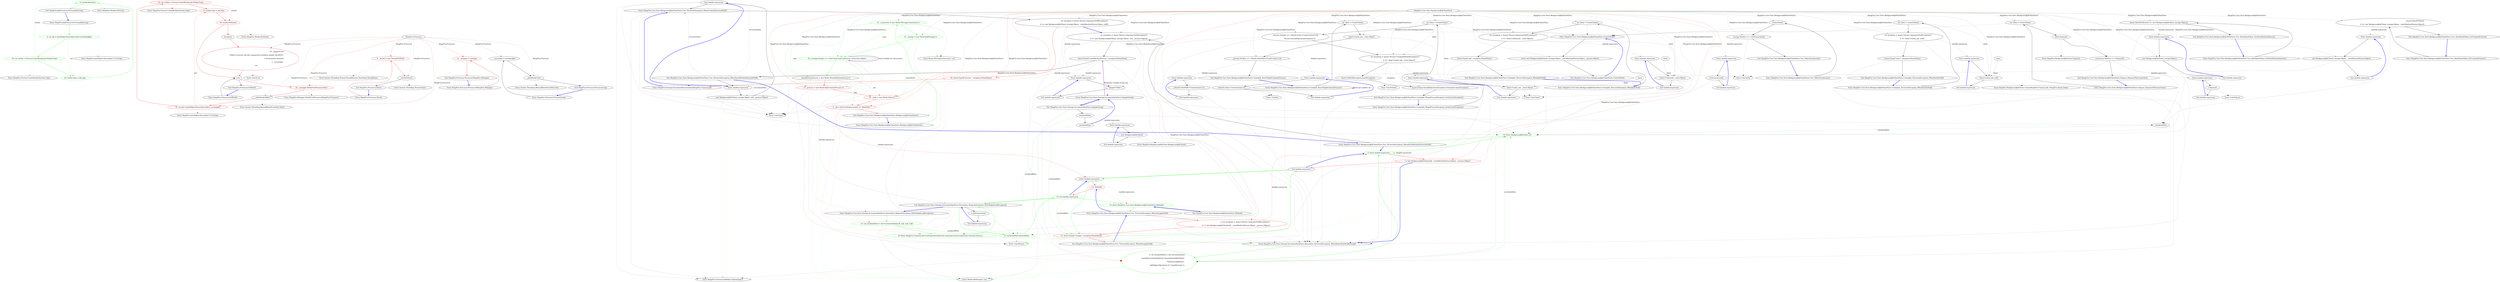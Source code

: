 digraph  {
m2_8 [cluster="HangFire.Worker.Perform()", file="JobProcessor.cs", label="Entry HangFire.Worker.Perform()", span="9-9"];
m2_6 [cluster="HangFire.JsonHelper.Deserialize<T>(string)", file="JobProcessor.cs", label="Entry HangFire.JsonHelper.Deserialize<T>(string)", span="11-11"];
m2_7 [cluster="HangFire.Factory.CreateWorker(System.Type)", file="JobProcessor.cs", label="Entry HangFire.Factory.CreateWorker(System.Type)", span="20-20"];
m2_0 [cluster="HangFire.JobProcessor.ProcessJob(string)", file="JobProcessor.cs", label="Entry HangFire.JobProcessor.ProcessJob(string)", span="4-4"];
m2_1 [cluster="HangFire.JobProcessor.ProcessJob(string)", color=green, community=0, file="JobProcessor.cs", label="0: var job = JsonHelper.Deserialize<Job>(serializedJob)", span="6-6"];
m2_2 [cluster="HangFire.JobProcessor.ProcessJob(string)", color=green, community=0, file="JobProcessor.cs", label="16: var worker = Factory.CreateWorker(job.WorkerType)", span="8-8"];
m2_3 [cluster="HangFire.JobProcessor.ProcessJob(string)", color=green, community=0, file="JobProcessor.cs", label="24: worker.Args = job.Args", span="10-10"];
m2_4 [cluster="HangFire.JobProcessor.ProcessJob(string)", color=green, community=0, file="JobProcessor.cs", label="0: worker.Perform()", span="13-13"];
m2_5 [cluster="HangFire.JobProcessor.ProcessJob(string)", file="JobProcessor.cs", label="Exit HangFire.JobProcessor.ProcessJob(string)", span="4-4"];
m4_28 [cluster="HangFire.Factory.CreateWorker(System.Type)", file="Processor.cs", label="Entry HangFire.Factory.CreateWorker(System.Type)", span="20-20"];
m4_26 [cluster="System.Threading.ManualResetEventSlim.Wait()", file="Processor.cs", label="Entry System.Threading.ManualResetEventSlim.Wait()", span="0-0"];
m4_30 [cluster="Unk.Error", file="Processor.cs", label="Entry Unk.Error", span=""];
m4_29 [cluster="HangFire.Worker.Perform()", file="Processor.cs", label="Entry HangFire.Worker.Perform()", span="9-9"];
m4_8 [cluster="System.Threading.Thread.Start()", file="Processor.cs", label="Entry System.Threading.Thread.Start()", span="0-0"];
m4_14 [cluster="HangFire.Processor.DoWork()", file="Processor.cs", label="Entry HangFire.Processor.DoWork()", span="35-35"];
m4_15 [cluster="HangFire.Processor.DoWork()", file="Processor.cs", label=true, span="37-37"];
m4_16 [cluster="HangFire.Processor.DoWork()", color=red, community=0, file="Processor.cs", label="25: _manager.NotifyFreeProcessor(this)", span="39-39"];
m4_17 [cluster="HangFire.Processor.DoWork()", file="Processor.cs", label="_jobIsReady.Wait()", span="40-40"];
m4_18 [cluster="HangFire.Processor.DoWork()", color=red, community=0, file="Processor.cs", label="19: var job = JsonHelper.Deserialize<Job>(_currentJob)", span="44-44"];
m4_19 [cluster="HangFire.Processor.DoWork()", color=red, community=0, file="Processor.cs", label="25: var worker = Factory.CreateWorker(job.WorkerType)", span="46-46"];
m4_20 [cluster="HangFire.Processor.DoWork()", color=red, community=0, file="Processor.cs", label="9: worker.Args = job.Args", span="48-48"];
m4_21 [cluster="HangFire.Processor.DoWork()", color=red, community=0, file="Processor.cs", label="19: worker.Perform()", span="51-51"];
m4_22 [cluster="HangFire.Processor.DoWork()", file="Processor.cs", label=Exception, span="54-54"];
m4_23 [cluster="HangFire.Processor.DoWork()", color=red, community=0, file="Processor.cs", label="19: _logger.Error(\r\n                        ''Failed to process the job: unexpected exception caught. Job JSON:''\r\n                        + Environment.NewLine\r\n                        + _currentJob, \r\n                        ex)", span="56-60"];
m4_24 [cluster="HangFire.Processor.DoWork()", file="Processor.cs", label="Exit HangFire.Processor.DoWork()", span="35-35"];
m4_0 [cluster="HangFire.Processor.Processor(HangFire.Manager)", file="Processor.cs", label="Entry HangFire.Processor.Processor(HangFire.Manager)", span="17-17"];
m4_1 [cluster="HangFire.Processor.Processor(HangFire.Manager)", color=red, community=0, file="Processor.cs", label="12: _manager = manager", span="19-19"];
m4_2 [cluster="HangFire.Processor.Processor(HangFire.Manager)", file="Processor.cs", label="Exit HangFire.Processor.Processor(HangFire.Manager)", span="17-17"];
m4_27 [cluster="HangFire.JsonHelper.Deserialize<T>(string)", file="Processor.cs", label="Entry HangFire.JsonHelper.Deserialize<T>(string)", span="11-11"];
m4_9 [cluster="HangFire.Processor.Process(string)", file="Processor.cs", label="Entry HangFire.Processor.Process(string)", span="28-28"];
m4_10 [cluster="HangFire.Processor.Process(string)", file="Processor.cs", label="_currentJob = serializedJob", span="31-31"];
m4_11 [cluster="HangFire.Processor.Process(string)", file="Processor.cs", label="_jobIsReady.Set()", span="32-32"];
m4_12 [cluster="HangFire.Processor.Process(string)", file="Processor.cs", label="Exit HangFire.Processor.Process(string)", span="28-28"];
m4_25 [cluster="HangFire.Manager.NotifyFreeProcessor(HangFire.Processor)", file="Processor.cs", label="Entry HangFire.Manager.NotifyFreeProcessor(HangFire.Processor)", span="40-40"];
m4_3 [cluster="HangFire.Processor.Start()", file="Processor.cs", label="Entry HangFire.Processor.Start()", span="22-22"];
m4_4 [cluster="HangFire.Processor.Start()", color=red, community=0, file="Processor.cs", label="8: _thread = new Thread(DoWork)", span="24-24"];
m4_5 [cluster="HangFire.Processor.Start()", file="Processor.cs", label="_thread.Start()", span="25-25"];
m4_6 [cluster="HangFire.Processor.Start()", file="Processor.cs", label="Exit HangFire.Processor.Start()", span="22-22"];
m4_13 [cluster="System.Threading.ManualResetEventSlim.Set()", file="Processor.cs", label="Entry System.Threading.ManualResetEventSlim.Set()", span="0-0"];
m4_7 [cluster="System.Threading.Thread.Thread(System.Threading.ThreadStart)", file="Processor.cs", label="Entry System.Threading.Thread.Thread(System.Threading.ThreadStart)", span="0-0"];
m4_31 [file="Processor.cs", label="HangFire.Processor", span=""];
m5_13 [cluster="Unk.Equal", file="Program.cs", label="Entry Unk.Equal", span=""];
m5_10 [cluster="Mock<JobStorage>.cstr", file="Program.cs", label="Entry Mock<JobStorage>.cstr", span=""];
m5_89 [cluster="HangFire.Core.Tests.BackgroundJobClientFacts.CreateJob_ThrowsAnException_WhenJobIsNull()", file="Program.cs", label="Entry HangFire.Core.Tests.BackgroundJobClientFacts.CreateJob_ThrowsAnException_WhenJobIsNull()", span="96-96"];
m5_90 [cluster="HangFire.Core.Tests.BackgroundJobClientFacts.CreateJob_ThrowsAnException_WhenJobIsNull()", file="Program.cs", label="var client = CreateClient()", span="98-98"];
m5_91 [cluster="HangFire.Core.Tests.BackgroundJobClientFacts.CreateJob_ThrowsAnException_WhenJobIsNull()", file="Program.cs", label="var exception = Assert.Throws<ArgumentNullException>(\r\n                () => client.Create(null, _state.Object))", span="100-101"];
m5_92 [cluster="HangFire.Core.Tests.BackgroundJobClientFacts.CreateJob_ThrowsAnException_WhenJobIsNull()", file="Program.cs", label="Assert.Equal(''job'', exception.ParamName)", span="103-103"];
m5_93 [cluster="HangFire.Core.Tests.BackgroundJobClientFacts.CreateJob_ThrowsAnException_WhenJobIsNull()", file="Program.cs", label="Exit HangFire.Core.Tests.BackgroundJobClientFacts.CreateJob_ThrowsAnException_WhenJobIsNull()", span="96-96"];
m5_22 [cluster="lambda expression", color=red, community=0, file="Program.cs", label="15: Method()", span="29-29"];
m5_23 [cluster="lambda expression", color=green, community=0, file="Program.cs", label="13: Exit lambda expression", span="29-29"];
m5_24 [cluster="HangFire.Core.Tests.BackgroundJobClientFacts.Method()", color=green, community=0, file="Program.cs", label="13: Entry HangFire.Core.Tests.BackgroundJobClientFacts.Method()", span="141-141"];
m5_25 [cluster="HangFire.Core.Tests.BackgroundJobClientFacts.Ctor_ThrowsAnException_WhenStorageIsNull()", file="Program.cs", label="Entry HangFire.Core.Tests.BackgroundJobClientFacts.Ctor_ThrowsAnException_WhenStorageIsNull()", span="33-33"];
m5_49 [cluster="HangFire.Core.Tests.Storage.InvocationDataFacts.Sample(string)", file="Program.cs", label="Entry HangFire.Core.Tests.Storage.InvocationDataFacts.Sample(string)", span="75-75"];
m5_50 [cluster="HangFire.Core.Tests.Storage.InvocationDataFacts.Sample(string)", file="Program.cs", label="Exit HangFire.Core.Tests.Storage.InvocationDataFacts.Sample(string)", span="75-75"];
m5_51 [cluster="HangFire.Core.Tests.BackgroundJobClientFacts.Ctor_UsesCurrent_JobStorageInstance_ByDefault()", file="Program.cs", label=serializedData, span=""];
m5_52 [cluster="HangFire.Core.Tests.BackgroundJobClientFacts.Ctor_UsesCurrent_JobStorageInstance_ByDefault()", file="Program.cs", label=serializedData, span=""];
m5_30 [cluster="HangFire.Core.Tests.Storage.InvocationDataFacts.Deserialize_ThrowsAnException_WhenMethodCanNotBeFound()", color=green, community=0, file="Program.cs", label="2: var serializedData = new InvocationData(\r\n                typeof(InvocationDataFacts).AssemblyQualifiedName,\r\n                ''NonExistingMethod'',\r\n                JobHelper.ToJson(new [] { typeof(string) }),\r\n                '''')", span="53-57"];
m5_70 [cluster="HangFire.Core.Tests.BackgroundJobClientFacts.Ctor_TakesAConnection()", file="Program.cs", label="Entry HangFire.Core.Tests.BackgroundJobClientFacts.Ctor_TakesAConnection()", span="80-80"];
m5_71 [cluster="HangFire.Core.Tests.BackgroundJobClientFacts.Ctor_TakesAConnection()", file="Program.cs", label="CreateClient()", span="82-82"];
m5_72 [cluster="HangFire.Core.Tests.BackgroundJobClientFacts.Ctor_TakesAConnection()", file="Program.cs", label="_storage.Verify(x => x.GetConnection())", span="83-83"];
m5_73 [cluster="HangFire.Core.Tests.BackgroundJobClientFacts.Ctor_TakesAConnection()", file="Program.cs", label="Exit HangFire.Core.Tests.BackgroundJobClientFacts.Ctor_TakesAConnection()", span="80-80"];
m5_36 [cluster="HangFire.Core.Tests.BackgroundJobClientFacts.Ctor_ThrowsAnException_WhenStateMachineFactoryIsNull()", file="Program.cs", label="var exception = Assert.Throws<ArgumentNullException>(\r\n                () => new BackgroundJobClient(_storage.Object, null, _process.Object))", span="44-45"];
m5_41 [cluster="lambda expression", file="Program.cs", label="Exit lambda expression", span="45-45"];
m5_42 [cluster="HangFire.Core.Tests.BackgroundJobClientFacts.Ctor_ThrowsAnException_WhenCreationProcessIsNull()", file="Program.cs", label="Entry HangFire.Core.Tests.BackgroundJobClientFacts.Ctor_ThrowsAnException_WhenCreationProcessIsNull()", span="51-51"];
m5_39 [cluster="lambda expression", file="Program.cs", label="Entry lambda expression", span="45-45"];
m5_40 [cluster="lambda expression", file="Program.cs", label="new BackgroundJobClient(_storage.Object, null, _process.Object)", span="45-45"];
m5_38 [cluster="HangFire.Core.Tests.BackgroundJobClientFacts.Ctor_ThrowsAnException_WhenStateMachineFactoryIsNull()", file="Program.cs", label="Exit HangFire.Core.Tests.BackgroundJobClientFacts.Ctor_ThrowsAnException_WhenStateMachineFactoryIsNull()", span="42-42"];
m5_37 [cluster="HangFire.Core.Tests.BackgroundJobClientFacts.Ctor_ThrowsAnException_WhenStateMachineFactoryIsNull()", file="Program.cs", label="Assert.Equal(''stateMachineFactory'', exception.ParamName)", span="47-47"];
m5_43 [cluster="HangFire.Core.Tests.BackgroundJobClientFacts.Ctor_ThrowsAnException_WhenCreationProcessIsNull()", file="Program.cs", label="var exception = Assert.Throws<ArgumentNullException>(\r\n                () => new BackgroundJobClient(_storage.Object, _stateMachineFactory.Object, null))", span="53-54"];
m5_53 [cluster="Unk.DoesNotThrow", file="Program.cs", label=serializedData, span=""];
m5_14 [cluster="HangFire.Core.Tests.Storage.InvocationDataFacts.Deserialize_WrapsAnException_WithTheJobLoadException()", file="Program.cs", label="Entry HangFire.Core.Tests.Storage.InvocationDataFacts.Deserialize_WrapsAnException_WithTheJobLoadException()", span="29-29"];
m5_115 [cluster="Unk.Run", file="Program.cs", label="Entry Unk.Run", span=""];
m5_116 [cluster="HangFire.Core.Tests.BackgroundJobClientFacts.CreateJob_WrapsProcessException_IntoItsOwnException()", file="Program.cs", label="Entry HangFire.Core.Tests.BackgroundJobClientFacts.CreateJob_WrapsProcessException_IntoItsOwnException()", span="128-128"];
m5_117 [cluster="HangFire.Core.Tests.BackgroundJobClientFacts.CreateJob_WrapsProcessException_IntoItsOwnException()", file="Program.cs", label="var client = CreateClient()", span="130-130"];
m5_118 [cluster="HangFire.Core.Tests.BackgroundJobClientFacts.CreateJob_WrapsProcessException_IntoItsOwnException()", file="Program.cs", label="_process.Setup(x => x.Run(It.IsAny<CreateContext>()))\r\n                .Throws<InvalidOperationException>()", span="131-132"];
m5_119 [cluster="HangFire.Core.Tests.BackgroundJobClientFacts.CreateJob_WrapsProcessException_IntoItsOwnException()", file="Program.cs", label="var exception = Assert.Throws<CreateJobFailedException>(\r\n                () => client.Create(_job, _state.Object))", span="134-135"];
m5_120 [cluster="HangFire.Core.Tests.BackgroundJobClientFacts.CreateJob_WrapsProcessException_IntoItsOwnException()", file="Program.cs", label="Assert.NotNull(exception.InnerException)", span="137-137"];
m5_121 [cluster="HangFire.Core.Tests.BackgroundJobClientFacts.CreateJob_WrapsProcessException_IntoItsOwnException()", file="Program.cs", label="Assert.IsType<InvalidOperationException>(exception.InnerException)", span="138-138"];
m5_122 [cluster="HangFire.Core.Tests.BackgroundJobClientFacts.CreateJob_WrapsProcessException_IntoItsOwnException()", file="Program.cs", label="Exit HangFire.Core.Tests.BackgroundJobClientFacts.CreateJob_WrapsProcessException_IntoItsOwnException()", span="128-128"];
m5_57 [cluster="HangFire.BackgroundJobClient.BackgroundJobClient()", file="Program.cs", label="Entry HangFire.BackgroundJobClient.BackgroundJobClient()", span="39-39"];
m5_9 [cluster="Mock<IStorageConnection>.cstr", file="Program.cs", label="Entry Mock<IStorageConnection>.cstr", span=""];
m5_106 [cluster="HangFire.BackgroundJobClient.Create(HangFire.Common.Job, HangFire.States.State)", file="Program.cs", label="Entry HangFire.BackgroundJobClient.Create(HangFire.Common.Job, HangFire.States.State)", span="81-81"];
m5_29 [cluster="HangFire.Core.Tests.Storage.InvocationDataFacts.Deserialize_ThrowsAnException_WhenMethodCanNotBeFound()", file="Program.cs", label="Entry HangFire.Core.Tests.Storage.InvocationDataFacts.Deserialize_ThrowsAnException_WhenMethodCanNotBeFound()", span="51-51"];
m5_98 [cluster="HangFire.Core.Tests.BackgroundJobClientFacts.CreateJob_ThrowsAnException_WhenStateIsNull()", file="Program.cs", label="Entry HangFire.Core.Tests.BackgroundJobClientFacts.CreateJob_ThrowsAnException_WhenStateIsNull()", span="107-107"];
m5_99 [cluster="HangFire.Core.Tests.BackgroundJobClientFacts.CreateJob_ThrowsAnException_WhenStateIsNull()", file="Program.cs", label="var client = CreateClient()", span="109-109"];
m5_100 [cluster="HangFire.Core.Tests.BackgroundJobClientFacts.CreateJob_ThrowsAnException_WhenStateIsNull()", file="Program.cs", label="var exception = Assert.Throws<ArgumentNullException>(\r\n                () => client.Create(_job, null))", span="111-112"];
m5_101 [cluster="HangFire.Core.Tests.BackgroundJobClientFacts.CreateJob_ThrowsAnException_WhenStateIsNull()", file="Program.cs", label="Assert.Equal(''state'', exception.ParamName)", span="114-114"];
m5_102 [cluster="HangFire.Core.Tests.BackgroundJobClientFacts.CreateJob_ThrowsAnException_WhenStateIsNull()", file="Program.cs", label="Exit HangFire.Core.Tests.BackgroundJobClientFacts.CreateJob_ThrowsAnException_WhenStateIsNull()", span="107-107"];
m5_31 [cluster="lambda expression", color=green, community=0, file="Program.cs", label="2: Entry lambda expression", span="36-36"];
m5_32 [cluster="lambda expression", color=red, community=0, file="Program.cs", label="2: new BackgroundJobClient(null, _stateMachineFactory.Object, _process.Object)", span="36-36"];
m5_84 [cluster="HangFire.BackgroundJobClient.Dispose()", file="Program.cs", label="Entry HangFire.BackgroundJobClient.Dispose()", span="103-103"];
m5_20 [cluster="lambda expression", color=green, community=0, file="Program.cs", label="13: serializedData.Deserialize()", span="34-34"];
m5_79 [cluster="HangFire.Core.Tests.BackgroundJobClientFacts.Dispose_DisposesTheConnection()", file="Program.cs", label="Entry HangFire.Core.Tests.BackgroundJobClientFacts.Dispose_DisposesTheConnection()", span="87-87"];
m5_80 [cluster="HangFire.Core.Tests.BackgroundJobClientFacts.Dispose_DisposesTheConnection()", file="Program.cs", label="var client = CreateClient()", span="89-89"];
m5_81 [cluster="HangFire.Core.Tests.BackgroundJobClientFacts.Dispose_DisposesTheConnection()", file="Program.cs", label="client.Dispose()", span="90-90"];
m5_82 [cluster="HangFire.Core.Tests.BackgroundJobClientFacts.Dispose_DisposesTheConnection()", file="Program.cs", label="_connection.Verify(x => x.Dispose())", span="92-92"];
m5_83 [cluster="HangFire.Core.Tests.BackgroundJobClientFacts.Dispose_DisposesTheConnection()", file="Program.cs", label="Exit HangFire.Core.Tests.BackgroundJobClientFacts.Dispose_DisposesTheConnection()", span="87-87"];
m5_123 [cluster="Unk.NotNull", file="Program.cs", label="Entry Unk.NotNull", span=""];
m5_15 [cluster="HangFire.Core.Tests.Storage.InvocationDataFacts.Deserialize_WrapsAnException_WithTheJobLoadException()", color=green, community=0, file="Program.cs", label="15: var serializedData = new InvocationData(null, null, null, null)", span="31-31"];
m5_11 [cluster="HangFire.Common.JobHelper.ToJson(object)", file="Program.cs", label="Entry HangFire.Common.JobHelper.ToJson(object)", span="23-23"];
m5_88 [cluster="Unk.Dispose", file="Program.cs", label="Entry Unk.Dispose", span=""];
m5_58 [cluster="HangFire.Core.Tests.BackgroundJobClientFacts.Ctor_HasDefaultValue_ForStateMachineFactory()", file="Program.cs", label="Entry HangFire.Core.Tests.BackgroundJobClientFacts.Ctor_HasDefaultValue_ForStateMachineFactory()", span="67-67"];
m5_59 [cluster="HangFire.Core.Tests.BackgroundJobClientFacts.Ctor_HasDefaultValue_ForStateMachineFactory()", file="Program.cs", label="Assert.DoesNotThrow(() => new BackgroundJobClient(_storage.Object))", span="69-69"];
m5_60 [cluster="HangFire.Core.Tests.BackgroundJobClientFacts.Ctor_HasDefaultValue_ForStateMachineFactory()", file="Program.cs", label="Exit HangFire.Core.Tests.BackgroundJobClientFacts.Ctor_HasDefaultValue_ForStateMachineFactory()", span="67-67"];
m5_74 [cluster="HangFire.Core.Tests.BackgroundJobClientFacts.CreateClient()", file="Program.cs", label="Entry HangFire.Core.Tests.BackgroundJobClientFacts.CreateClient()", span="145-145"];
m5_131 [cluster="HangFire.Core.Tests.BackgroundJobClientFacts.CreateClient()", file="Program.cs", label="return new BackgroundJobClient(_storage.Object, _stateMachineFactory.Object, _process.Object);", span="147-147"];
m5_132 [cluster="HangFire.Core.Tests.BackgroundJobClientFacts.CreateClient()", file="Program.cs", label="Exit HangFire.Core.Tests.BackgroundJobClientFacts.CreateClient()", span="145-145"];
m5_64 [cluster="HangFire.Core.Tests.BackgroundJobClientFacts.Ctor_HasDefaultValue_ForCreationProcess()", file="Program.cs", label="Entry HangFire.Core.Tests.BackgroundJobClientFacts.Ctor_HasDefaultValue_ForCreationProcess()", span="73-73"];
m5_65 [cluster="HangFire.Core.Tests.BackgroundJobClientFacts.Ctor_HasDefaultValue_ForCreationProcess()", file="Program.cs", label="Assert.DoesNotThrow(\r\n                () => new BackgroundJobClient(_storage.Object, _stateMachineFactory.Object))", span="75-76"];
m5_66 [cluster="HangFire.Core.Tests.BackgroundJobClientFacts.Ctor_HasDefaultValue_ForCreationProcess()", file="Program.cs", label="Exit HangFire.Core.Tests.BackgroundJobClientFacts.Ctor_HasDefaultValue_ForCreationProcess()", span="73-73"];
m5_46 [cluster="lambda expression", file="Program.cs", label="Entry lambda expression", span="54-54"];
m5_17 [cluster="HangFire.Core.Tests.Storage.InvocationDataFacts.Deserialize_WrapsAnException_WithTheJobLoadException()", file="Program.cs", label="Exit HangFire.Core.Tests.Storage.InvocationDataFacts.Deserialize_WrapsAnException_WithTheJobLoadException()", span="29-29"];
m5_21 [cluster="lambda expression", file="Program.cs", label="Entry lambda expression", span="29-29"];
m5_18 [cluster="lambda expression", file="Program.cs", label="x.GetConnection()", span="23-23"];
m5_19 [cluster="lambda expression", file="Program.cs", label="Exit lambda expression", span="23-23"];
m5_33 [cluster="lambda expression", file="Program.cs", label="Exit lambda expression", span="36-36"];
m5_47 [cluster="lambda expression", file="Program.cs", label="Sample(''Hello'')", span="66-66"];
m5_48 [cluster="lambda expression", file="Program.cs", label="Exit lambda expression", span="66-66"];
m5_54 [cluster="lambda expression", file="Program.cs", label="Entry lambda expression", span="63-63"];
m5_55 [cluster="lambda expression", file="Program.cs", label="new BackgroundJobClient()", span="63-63"];
m5_56 [cluster="lambda expression", file="Program.cs", label="Exit lambda expression", span="63-63"];
m5_61 [cluster="lambda expression", file="Program.cs", label="Entry lambda expression", span="69-69"];
m5_62 [cluster="lambda expression", file="Program.cs", label="new BackgroundJobClient(_storage.Object)", span="69-69"];
m5_63 [cluster="lambda expression", file="Program.cs", label="Exit lambda expression", span="69-69"];
m5_67 [cluster="lambda expression", file="Program.cs", label="Entry lambda expression", span="76-76"];
m5_68 [cluster="lambda expression", file="Program.cs", label="new BackgroundJobClient(_storage.Object, _stateMachineFactory.Object)", span="76-76"];
m5_69 [cluster="lambda expression", file="Program.cs", label="Exit lambda expression", span="76-76"];
m5_76 [cluster="lambda expression", file="Program.cs", label="Entry lambda expression", span="83-83"];
m5_77 [cluster="lambda expression", file="Program.cs", label="x.GetConnection()", span="83-83"];
m5_78 [cluster="lambda expression", file="Program.cs", label="Exit lambda expression", span="83-83"];
m5_85 [cluster="lambda expression", file="Program.cs", label="Entry lambda expression", span="92-92"];
m5_86 [cluster="lambda expression", file="Program.cs", label="x.Dispose()", span="92-92"];
m5_87 [cluster="lambda expression", file="Program.cs", label="Exit lambda expression", span="92-92"];
m5_95 [cluster="lambda expression", file="Program.cs", label="client.Create(null, _state.Object)", span="101-101"];
m5_94 [cluster="lambda expression", file="Program.cs", label="Entry lambda expression", span="101-101"];
m5_96 [cluster="lambda expression", file="Program.cs", label="Exit lambda expression", span="101-101"];
m5_104 [cluster="lambda expression", file="Program.cs", label="client.Create(_job, null)", span="112-112"];
m5_103 [cluster="lambda expression", file="Program.cs", label="Entry lambda expression", span="112-112"];
m5_105 [cluster="lambda expression", file="Program.cs", label="Exit lambda expression", span="112-112"];
m5_112 [cluster="lambda expression", file="Program.cs", label="Entry lambda expression", span="124-124"];
m5_113 [cluster="lambda expression", file="Program.cs", label="x.Run(It.IsNotNull<CreateContext>())", span="124-124"];
m5_114 [cluster="lambda expression", file="Program.cs", label="Exit lambda expression", span="124-124"];
m5_128 [cluster="lambda expression", file="Program.cs", label="client.Create(_job, _state.Object)", span="135-135"];
m5_124 [cluster="lambda expression", file="Program.cs", label="Entry lambda expression", span="131-131"];
m5_127 [cluster="lambda expression", file="Program.cs", label="Entry lambda expression", span="135-135"];
m5_125 [cluster="lambda expression", file="Program.cs", label="x.Run(It.IsAny<CreateContext>())", span="131-131"];
m5_126 [cluster="lambda expression", file="Program.cs", label="Exit lambda expression", span="131-131"];
m5_129 [cluster="lambda expression", file="Program.cs", label="Exit lambda expression", span="135-135"];
m5_27 [cluster="HangFire.Core.Tests.BackgroundJobClientFacts.Ctor_ThrowsAnException_WhenStorageIsNull()", color=red, community=0, file="Program.cs", label="13: Assert.Equal(''storage'', exception.ParamName)", span="38-38"];
m5_34 [cluster="BackgroundJobClient.cstr", color=green, community=0, file="Program.cs", label="18: Entry BackgroundJobClient.cstr", span=""];
m5_35 [cluster="HangFire.Core.Tests.BackgroundJobClientFacts.Ctor_ThrowsAnException_WhenStateMachineFactoryIsNull()", file="Program.cs", label="Entry HangFire.Core.Tests.BackgroundJobClientFacts.Ctor_ThrowsAnException_WhenStateMachineFactoryIsNull()", span="42-42"];
m5_0 [cluster="HangFire.Core.Tests.BackgroundJobClientFacts.BackgroundJobClientFacts()", file="Program.cs", label="Entry HangFire.Core.Tests.BackgroundJobClientFacts.BackgroundJobClientFacts()", span="19-19"];
m5_1 [cluster="HangFire.Core.Tests.BackgroundJobClientFacts.BackgroundJobClientFacts()", color=green, community=0, file="Program.cs", label="13: _connection = new Mock<IStorageConnection>()", span="21-21"];
m5_2 [cluster="HangFire.Core.Tests.BackgroundJobClientFacts.BackgroundJobClientFacts()", color=green, community=0, file="Program.cs", label="15: _storage = new Mock<JobStorage>()", span="22-22"];
m5_3 [cluster="HangFire.Core.Tests.BackgroundJobClientFacts.BackgroundJobClientFacts()", color=green, community=0, file="Program.cs", label="18: _storage.Setup(x => x.GetConnection()).Returns(_connection.Object)", span="23-23"];
m5_5 [cluster="HangFire.Core.Tests.BackgroundJobClientFacts.BackgroundJobClientFacts()", color=red, community=0, file="Program.cs", label="15: _process = new Mock<IJobCreationProcess>()", span="27-27"];
m5_6 [cluster="HangFire.Core.Tests.BackgroundJobClientFacts.BackgroundJobClientFacts()", color=red, community=0, file="Program.cs", label="18: _state = new Mock<State>()", span="28-28"];
m5_4 [cluster="HangFire.Core.Tests.BackgroundJobClientFacts.BackgroundJobClientFacts()", file="Program.cs", label="_stateMachineFactory = new Mock<IStateMachineFactory>()", span="25-25"];
m5_7 [cluster="HangFire.Core.Tests.BackgroundJobClientFacts.BackgroundJobClientFacts()", color=red, community=0, file="Program.cs", label="3: _job = Job.FromExpression(() => Method())", span="29-29"];
m5_8 [cluster="HangFire.Core.Tests.BackgroundJobClientFacts.BackgroundJobClientFacts()", file="Program.cs", label="Exit HangFire.Core.Tests.BackgroundJobClientFacts.BackgroundJobClientFacts()", span="19-19"];
m5_75 [cluster="Unk.Verify", file="Program.cs", label="Entry Unk.Verify", span=""];
m5_44 [cluster="HangFire.Core.Tests.BackgroundJobClientFacts.Ctor_ThrowsAnException_WhenCreationProcessIsNull()", color=red, community=0, file="Program.cs", label="16: Assert.Equal(''process'', exception.ParamName)", span="56-56"];
m5_45 [cluster="HangFire.Storage.InvocationData.Serialize(HangFire.Common.Job)", file="Program.cs", label="Entry HangFire.Storage.InvocationData.Serialize(HangFire.Common.Job)", span="65-65"];
m5_16 [cluster="HangFire.Common.Job.FromExpression(System.Linq.Expressions.Expression<System.Action>)", color=green, community=0, file="Program.cs", label="18: Entry HangFire.Common.Job.FromExpression(System.Linq.Expressions.Expression<System.Action>)", span="125-125"];
m5_130 [cluster="HangFire.Core.Tests.BackgroundJobClientFacts.Method()", file="Program.cs", label="Exit HangFire.Core.Tests.BackgroundJobClientFacts.Method()", span="141-141"];
m5_26 [cluster="HangFire.Core.Tests.BackgroundJobClientFacts.Ctor_ThrowsAnException_WhenStorageIsNull()", color=red, community=0, file="Program.cs", label="2: var exception = Assert.Throws<ArgumentNullException>(\r\n                () => new BackgroundJobClient(null, _stateMachineFactory.Object, _process.Object))", span="35-36"];
m5_28 [cluster="HangFire.Core.Tests.BackgroundJobClientFacts.Ctor_ThrowsAnException_WhenStorageIsNull()", file="Program.cs", label="Exit HangFire.Core.Tests.BackgroundJobClientFacts.Ctor_ThrowsAnException_WhenStorageIsNull()", span="33-33"];
m5_97 [cluster="Unk.Create", file="Program.cs", label="Entry Unk.Create", span=""];
m5_107 [cluster="HangFire.Core.Tests.BackgroundJobClientFacts.CreateJob_RunsTheJobCreationProcess()", file="Program.cs", label="Entry HangFire.Core.Tests.BackgroundJobClientFacts.CreateJob_RunsTheJobCreationProcess()", span="118-118"];
m5_108 [cluster="HangFire.Core.Tests.BackgroundJobClientFacts.CreateJob_RunsTheJobCreationProcess()", file="Program.cs", label="var client = CreateClient()", span="120-120"];
m5_109 [cluster="HangFire.Core.Tests.BackgroundJobClientFacts.CreateJob_RunsTheJobCreationProcess()", file="Program.cs", label="client.Create(_job, _state.Object)", span="122-122"];
m5_110 [cluster="HangFire.Core.Tests.BackgroundJobClientFacts.CreateJob_RunsTheJobCreationProcess()", file="Program.cs", label="_process.Verify(x => x.Run(It.IsNotNull<CreateContext>()))", span="124-124"];
m5_111 [cluster="HangFire.Core.Tests.BackgroundJobClientFacts.CreateJob_RunsTheJobCreationProcess()", file="Program.cs", label="Exit HangFire.Core.Tests.BackgroundJobClientFacts.CreateJob_RunsTheJobCreationProcess()", span="118-118"];
m5_12 [cluster="Unk.Returns", file="Program.cs", label="Entry Unk.Returns", span=""];
m5_133 [file="Program.cs", label="HangFire.Core.Tests.BackgroundJobClientFacts", span=""];
m5_134 [file="Program.cs", label=client, span=""];
m5_135 [file="Program.cs", label=client, span=""];
m5_136 [file="Program.cs", label=client, span=""];
m2_0 -> m2_1  [color=green, key=0, style=solid];
m2_1 -> m2_2  [color=green, key=0, style=solid];
m2_1 -> m2_6  [color=green, key=2, style=dotted];
m2_1 -> m2_3  [color=green, key=1, label=job, style=dashed];
m2_2 -> m2_3  [color=green, key=0, style=solid];
m2_2 -> m2_7  [color=green, key=2, style=dotted];
m2_2 -> m2_4  [color=green, key=1, label=worker, style=dashed];
m2_3 -> m2_4  [color=green, key=0, style=solid];
m2_4 -> m2_5  [color=green, key=0, style=solid];
m2_4 -> m2_8  [color=green, key=2, style=dotted];
m2_5 -> m2_0  [color=blue, key=0, style=bold];
m4_14 -> m4_15  [key=0, style=solid];
m4_15 -> m4_16  [color=red, key=0, style=solid];
m4_15 -> m4_24  [key=0, style=solid];
m4_16 -> m4_17  [color=red, key=0, style=solid];
m4_16 -> m4_25  [color=red, key=2, style=dotted];
m4_17 -> m4_18  [color=red, key=0, style=solid];
m4_17 -> m4_26  [key=2, style=dotted];
m4_18 -> m4_19  [color=red, key=0, style=solid];
m4_18 -> m4_27  [color=red, key=2, style=dotted];
m4_18 -> m4_20  [color=red, key=1, label=job, style=dashed];
m4_19 -> m4_20  [color=red, key=0, style=solid];
m4_19 -> m4_28  [color=red, key=2, style=dotted];
m4_19 -> m4_21  [color=red, key=1, label=worker, style=dashed];
m4_20 -> m4_21  [color=red, key=0, style=solid];
m4_21 -> m4_22  [color=red, key=0, style=solid];
m4_21 -> m4_15  [color=red, key=0, style=solid];
m4_21 -> m4_29  [color=red, key=2, style=dotted];
m4_22 -> m4_23  [color=red, key=0, style=solid];
m4_23 -> m4_15  [color=red, key=0, style=solid];
m4_23 -> m4_30  [color=red, key=2, style=dotted];
m4_24 -> m4_14  [color=blue, key=0, style=bold];
m4_0 -> m4_1  [color=red, key=0, style=solid];
m4_1 -> m4_2  [color=red, key=0, style=solid];
m4_2 -> m4_0  [color=blue, key=0, style=bold];
m4_9 -> m4_10  [key=0, style=solid];
m4_10 -> m4_11  [key=0, style=solid];
m4_11 -> m4_12  [key=0, style=solid];
m4_11 -> m4_13  [key=2, style=dotted];
m4_12 -> m4_9  [color=blue, key=0, style=bold];
m4_3 -> m4_4  [color=red, key=0, style=solid];
m4_4 -> m4_5  [color=red, key=0, style=solid];
m4_4 -> m4_7  [color=red, key=2, style=dotted];
m4_5 -> m4_6  [key=0, style=solid];
m4_5 -> m4_8  [key=2, style=dotted];
m4_6 -> m4_3  [color=blue, key=0, style=bold];
m4_31 -> m4_1  [color=red, key=1, label="HangFire.Processor", style=dashed];
m4_31 -> m4_4  [color=red, key=1, label="HangFire.Processor", style=dashed];
m4_31 -> m4_5  [color=darkseagreen4, key=1, label="HangFire.Processor", style=dashed];
m4_31 -> m4_10  [color=darkseagreen4, key=1, label="HangFire.Processor", style=dashed];
m4_31 -> m4_11  [color=darkseagreen4, key=1, label="HangFire.Processor", style=dashed];
m4_31 -> m4_16  [color=red, key=1, label="HangFire.Processor", style=dashed];
m4_31 -> m4_17  [color=darkseagreen4, key=1, label="HangFire.Processor", style=dashed];
m4_31 -> m4_18  [color=red, key=1, label="HangFire.Processor", style=dashed];
m4_31 -> m4_23  [color=red, key=1, label="HangFire.Processor", style=dashed];
m5_89 -> m5_90  [key=0, style=solid];
m5_90 -> m5_91  [key=0, style=solid];
m5_90 -> m5_74  [key=2, style=dotted];
m5_90 -> m5_95  [color=darkseagreen4, key=1, label=client, style=dashed];
m5_91 -> m5_92  [key=0, style=solid];
m5_91 -> m5_29  [key=2, style=dotted];
m5_91 -> m5_94  [color=darkseagreen4, key=1, label="lambda expression", style=dashed];
m5_92 -> m5_93  [key=0, style=solid];
m5_92 -> m5_30  [key=2, style=dotted];
m5_93 -> m5_89  [color=blue, key=0, style=bold];
m5_22 -> m5_23  [color=red, key=0, style=solid];
m5_22 -> m5_24  [color=red, key=2, style=dotted];
m5_23 -> m5_24  [color=green, key=0, style=solid];
m5_23 -> m5_10  [color=green, key=2, style=dotted];
m5_23 -> m5_27  [color=green, key=1, label=serializedData, style=dashed];
m5_23 -> m5_21  [color=blue, key=0, style=bold];
m5_23 -> m5_17  [color=green, key=0, style=bold];
m5_24 -> m5_25  [color=green, key=0, style=solid];
m5_24 -> m5_29  [color=green, key=2, style=dotted];
m5_24 -> m5_21  [color=green, key=1, label="lambda expression", style=dashed];
m5_24 -> m5_130  [key=0, style=solid];
m5_25 -> m5_22  [color=blue, key=0, style=bold];
m5_25 -> m5_26  [color=red, key=0, style=solid];
m5_49 -> m5_50  [key=0, style=solid];
m5_49 -> m5_37  [color=darkorchid, key=3, label="Parameter variable string arg", style=bold];
m5_50 -> m5_51  [key=0, style=solid];
m5_50 -> m5_10  [key=2, style=dotted];
m5_50 -> m5_49  [color=blue, key=0, style=bold];
m5_51 -> m5_52  [key=0, style=solid];
m5_51 -> m5_53  [key=2, style=dotted];
m5_51 -> m5_54  [color=darkseagreen4, key=1, label="lambda expression", style=dashed];
m5_51 -> m5_20  [color=green, key=1, label=serializedData, style=dashed];
m5_52 -> m5_49  [color=blue, key=0, style=bold];
m5_52 -> m5_27  [color=green, key=1, label=serializedData, style=dashed];
m5_30 -> m5_31  [color=green, key=0, style=solid];
m5_30 -> m5_10  [color=green, key=2, style=dotted];
m5_30 -> m5_11  [color=green, key=2, style=dotted];
m5_30 -> m5_34  [color=green, key=1, label=serializedData, style=dashed];
m5_70 -> m5_71  [key=0, style=solid];
m5_71 -> m5_72  [key=0, style=solid];
m5_71 -> m5_74  [key=2, style=dotted];
m5_72 -> m5_73  [key=0, style=solid];
m5_72 -> m5_75  [key=2, style=dotted];
m5_72 -> m5_76  [color=darkseagreen4, key=1, label="lambda expression", style=dashed];
m5_73 -> m5_70  [color=blue, key=0, style=bold];
m5_36 -> m5_37  [key=0, style=solid];
m5_36 -> m5_29  [key=2, style=dotted];
m5_36 -> m5_39  [color=darkseagreen4, key=1, label="lambda expression", style=dashed];
m5_41 -> m5_11  [key=2, style=dotted];
m5_41 -> m5_13  [key=2, style=dotted];
m5_41 -> m5_42  [key=0, style=solid];
m5_41 -> m5_39  [color=blue, key=0, style=bold];
m5_42 -> m5_11  [key=2, style=dotted];
m5_42 -> m5_13  [key=2, style=dotted];
m5_42 -> m5_43  [key=0, style=solid];
m5_39 -> m5_13  [key=2, style=dotted];
m5_39 -> m5_40  [key=0, style=solid];
m5_40 -> m5_13  [key=2, style=dotted];
m5_40 -> m5_41  [key=0, style=solid];
m5_40 -> m5_34  [key=2, style=dotted];
m5_38 -> m5_41  [color=darkseagreen4, key=1, label=invocationData, style=dashed];
m5_38 -> m5_42  [color=darkseagreen4, key=1, label=invocationData, style=dashed];
m5_38 -> m5_39  [key=0, style=solid];
m5_38 -> m5_40  [color=darkseagreen4, key=1, label=invocationData, style=dashed];
m5_38 -> m5_45  [key=2, style=dotted];
m5_38 -> m5_35  [color=blue, key=0, style=bold];
m5_37 -> m5_38  [key=0, style=solid];
m5_37 -> m5_16  [key=2, style=dotted];
m5_37 -> m5_46  [color=darkseagreen4, key=1, label="lambda expression", style=dashed];
m5_37 -> m5_30  [key=2, style=dotted];
m5_43 -> m5_36  [color=blue, key=0, style=bold];
m5_43 -> m5_44  [color=red, key=0, style=solid];
m5_43 -> m5_29  [key=2, style=dotted];
m5_43 -> m5_46  [color=darkseagreen4, key=1, label="lambda expression", style=dashed];
m5_53 -> m5_34  [color=green, key=1, label=serializedData, style=dashed];
m5_14 -> m5_15  [color=green, key=0, style=solid];
m5_116 -> m5_117  [key=0, style=solid];
m5_117 -> m5_118  [key=0, style=solid];
m5_117 -> m5_74  [key=2, style=dotted];
m5_117 -> m5_119  [color=darkseagreen4, key=1, label=client, style=dashed];
m5_117 -> m5_128  [color=darkseagreen4, key=1, label=client, style=dashed];
m5_118 -> m5_119  [key=0, style=solid];
m5_118 -> m5_11  [key=2, style=dotted];
m5_118 -> m5_29  [key=2, style=dotted];
m5_118 -> m5_124  [color=darkseagreen4, key=1, label="lambda expression", style=dashed];
m5_119 -> m5_120  [key=0, style=solid];
m5_119 -> m5_29  [key=2, style=dotted];
m5_119 -> m5_127  [color=darkseagreen4, key=1, label="lambda expression", style=dashed];
m5_119 -> m5_121  [color=darkseagreen4, key=1, label=exception, style=dashed];
m5_120 -> m5_121  [key=0, style=solid];
m5_120 -> m5_123  [key=2, style=dotted];
m5_121 -> m5_122  [key=0, style=solid];
m5_121 -> m5_29  [key=2, style=dotted];
m5_122 -> m5_116  [color=blue, key=0, style=bold];
m5_29 -> m5_30  [color=green, key=0, style=solid];
m5_98 -> m5_99  [key=0, style=solid];
m5_99 -> m5_100  [key=0, style=solid];
m5_99 -> m5_74  [key=2, style=dotted];
m5_99 -> m5_104  [color=darkseagreen4, key=1, label=client, style=dashed];
m5_100 -> m5_101  [key=0, style=solid];
m5_100 -> m5_29  [key=2, style=dotted];
m5_100 -> m5_103  [color=darkseagreen4, key=1, label="lambda expression", style=dashed];
m5_101 -> m5_102  [key=0, style=solid];
m5_101 -> m5_30  [key=2, style=dotted];
m5_102 -> m5_98  [color=blue, key=0, style=bold];
m5_31 -> m5_32  [color=red, key=0, style=solid];
m5_31 -> m5_29  [color=green, key=2, style=dotted];
m5_31 -> m5_31  [color=green, key=1, label="lambda expression", style=dashed];
m5_31 -> m5_34  [color=green, key=0, style=solid];
m5_32 -> m5_29  [color=blue, key=0, style=bold];
m5_32 -> m5_33  [color=red, key=0, style=solid];
m5_32 -> m5_34  [color=red, key=2, style=dotted];
m5_20 -> m5_23  [color=green, key=0, style=solid];
m5_20 -> m5_12  [color=green, key=2, style=dotted];
m5_79 -> m5_80  [key=0, style=solid];
m5_80 -> m5_81  [key=0, style=solid];
m5_80 -> m5_74  [key=2, style=dotted];
m5_81 -> m5_82  [key=0, style=solid];
m5_81 -> m5_84  [key=2, style=dotted];
m5_82 -> m5_83  [key=0, style=solid];
m5_82 -> m5_75  [key=2, style=dotted];
m5_82 -> m5_85  [color=darkseagreen4, key=1, label="lambda expression", style=dashed];
m5_83 -> m5_79  [color=blue, key=0, style=bold];
m5_15 -> m5_16  [color=green, key=0, style=solid];
m5_15 -> m5_10  [color=green, key=2, style=dotted];
m5_15 -> m5_20  [color=green, key=1, label=serializedData, style=dashed];
m5_58 -> m5_59  [key=0, style=solid];
m5_59 -> m5_60  [key=0, style=solid];
m5_59 -> m5_53  [key=2, style=dotted];
m5_59 -> m5_61  [color=darkseagreen4, key=1, label="lambda expression", style=dashed];
m5_60 -> m5_58  [color=blue, key=0, style=bold];
m5_74 -> m5_131  [key=0, style=solid];
m5_131 -> m5_132  [key=0, style=solid];
m5_131 -> m5_34  [key=2, style=dotted];
m5_132 -> m5_74  [color=blue, key=0, style=bold];
m5_64 -> m5_65  [key=0, style=solid];
m5_65 -> m5_66  [key=0, style=solid];
m5_65 -> m5_53  [key=2, style=dotted];
m5_65 -> m5_67  [color=darkseagreen4, key=1, label="lambda expression", style=dashed];
m5_66 -> m5_64  [color=blue, key=0, style=bold];
m5_46 -> m5_47  [key=0, style=solid];
m5_17 -> m5_18  [key=0, style=solid];
m5_17 -> m5_20  [color=green, key=0, style=solid];
m5_17 -> m5_14  [color=blue, key=0, style=bold];
m5_21 -> m5_22  [color=red, key=0, style=solid];
m5_21 -> m5_27  [color=green, key=0, style=solid];
m5_18 -> m5_19  [key=0, style=solid];
m5_18 -> m5_20  [key=2, style=dotted];
m5_19 -> m5_17  [color=blue, key=0, style=bold];
m5_33 -> m5_31  [color=blue, key=0, style=bold];
m5_33 -> m5_21  [color=green, key=0, style=bold];
m5_47 -> m5_48  [key=0, style=solid];
m5_47 -> m5_34  [key=2, style=dotted];
m5_47 -> m5_49  [key=2, style=dotted];
m5_48 -> m5_46  [color=blue, key=0, style=bold];
m5_54 -> m5_55  [key=0, style=solid];
m5_55 -> m5_56  [key=0, style=solid];
m5_55 -> m5_57  [key=2, style=dotted];
m5_56 -> m5_54  [color=blue, key=0, style=bold];
m5_61 -> m5_62  [key=0, style=solid];
m5_62 -> m5_63  [key=0, style=solid];
m5_62 -> m5_34  [key=2, style=dotted];
m5_63 -> m5_61  [color=blue, key=0, style=bold];
m5_67 -> m5_68  [key=0, style=solid];
m5_68 -> m5_69  [key=0, style=solid];
m5_68 -> m5_34  [key=2, style=dotted];
m5_69 -> m5_67  [color=blue, key=0, style=bold];
m5_76 -> m5_77  [key=0, style=solid];
m5_77 -> m5_78  [key=0, style=solid];
m5_77 -> m5_20  [key=2, style=dotted];
m5_78 -> m5_76  [color=blue, key=0, style=bold];
m5_85 -> m5_86  [key=0, style=solid];
m5_86 -> m5_87  [key=0, style=solid];
m5_86 -> m5_88  [key=2, style=dotted];
m5_87 -> m5_85  [color=blue, key=0, style=bold];
m5_95 -> m5_96  [key=0, style=solid];
m5_95 -> m5_97  [key=2, style=dotted];
m5_94 -> m5_95  [key=0, style=solid];
m5_96 -> m5_94  [color=blue, key=0, style=bold];
m5_104 -> m5_105  [key=0, style=solid];
m5_104 -> m5_106  [key=2, style=dotted];
m5_103 -> m5_104  [key=0, style=solid];
m5_105 -> m5_103  [color=blue, key=0, style=bold];
m5_112 -> m5_113  [key=0, style=solid];
m5_113 -> m5_114  [key=0, style=solid];
m5_113 -> m5_29  [key=2, style=dotted];
m5_113 -> m5_115  [key=2, style=dotted];
m5_114 -> m5_112  [color=blue, key=0, style=bold];
m5_128 -> m5_129  [key=0, style=solid];
m5_128 -> m5_97  [key=2, style=dotted];
m5_124 -> m5_125  [key=0, style=solid];
m5_127 -> m5_128  [key=0, style=solid];
m5_125 -> m5_126  [key=0, style=solid];
m5_125 -> m5_29  [key=2, style=dotted];
m5_125 -> m5_115  [key=2, style=dotted];
m5_126 -> m5_124  [color=blue, key=0, style=bold];
m5_129 -> m5_127  [color=blue, key=0, style=bold];
m5_27 -> m5_33  [color=green, key=0, style=solid];
m5_27 -> m5_12  [color=green, key=2, style=dotted];
m5_27 -> m5_28  [color=red, key=0, style=solid];
m5_27 -> m5_30  [color=red, key=2, style=dotted];
m5_34 -> m5_35  [color=green, key=0, style=solid];
m5_34 -> m5_12  [color=green, key=2, style=dotted];
m5_35 -> m5_31  [color=blue, key=0, style=bold];
m5_35 -> m5_36  [key=0, style=solid];
m5_0 -> m5_1  [color=green, key=0, style=solid];
m5_1 -> m5_2  [color=green, key=0, style=solid];
m5_1 -> m5_3  [color=green, key=1, label=type, style=dashed];
m5_1 -> m5_5  [color=green, key=1, label=type, style=dashed];
m5_1 -> m5_9  [key=2, style=dotted];
m5_2 -> m5_3  [color=green, key=0, style=solid];
m5_2 -> m5_9  [color=green, key=2, style=dotted];
m5_2 -> m5_6  [color=green, key=1, label=methodInfo, style=dashed];
m5_2 -> m5_10  [key=2, style=dotted];
m5_3 -> m5_4  [color=green, key=0, style=solid];
m5_3 -> m5_10  [color=green, key=2, style=dotted];
m5_3 -> m5_11  [color=green, key=2, style=dotted];
m5_3 -> m5_12  [key=2, style=dotted];
m5_3 -> m5_17  [color=darkseagreen4, key=1, label="lambda expression", style=dashed];
m5_3 -> m5_3  [color=darkorchid, key=3, label="Local variable int concurrency", style=bold];
m5_5 -> m5_6  [color=red, key=0, style=solid];
m5_5 -> m5_13  [key=2, style=dotted];
m5_5 -> m5_14  [color=red, key=2, style=dotted];
m5_6 -> m5_7  [color=red, key=0, style=solid];
m5_6 -> m5_13  [key=2, style=dotted];
m5_6 -> m5_15  [color=red, key=2, style=dotted];
m5_4 -> m5_5  [color=red, key=0, style=solid];
m5_4 -> m5_6  [color=darkseagreen4, key=1, label=job, style=dashed];
m5_4 -> m5_12  [key=2, style=dotted];
m5_4 -> m5_7  [color=darkseagreen4, key=1, label=job, style=dashed];
m5_4 -> m5_13  [key=2, style=dotted];
m5_7 -> m5_8  [color=red, key=0, style=solid];
m5_7 -> m5_13  [key=2, style=dotted];
m5_7 -> m5_16  [color=red, key=2, style=dotted];
m5_7 -> m5_21  [color=red, key=1, label="lambda expression", style=dashed];
m5_8 -> m5_0  [color=blue, key=0, style=bold];
m5_44 -> m5_45  [color=red, key=0, style=solid];
m5_44 -> m5_30  [color=red, key=2, style=dotted];
m5_45 -> m5_42  [color=blue, key=0, style=bold];
m5_16 -> m5_17  [color=green, key=0, style=solid];
m5_16 -> m5_29  [color=green, key=2, style=dotted];
m5_130 -> m5_24  [color=blue, key=0, style=bold];
m5_26 -> m5_27  [color=red, key=0, style=solid];
m5_26 -> m5_29  [color=red, key=2, style=dotted];
m5_26 -> m5_31  [color=red, key=1, label="lambda expression", style=dashed];
m5_28 -> m5_25  [color=blue, key=0, style=bold];
m5_107 -> m5_108  [key=0, style=solid];
m5_107 -> m5_107  [color=darkorchid, key=3, label="Local variable int i", style=bold];
m5_108 -> m5_109  [key=0, style=solid];
m5_108 -> m5_74  [key=2, style=dotted];
m5_109 -> m5_110  [key=0, style=solid];
m5_109 -> m5_97  [key=2, style=dotted];
m5_110 -> m5_111  [key=0, style=solid];
m5_110 -> m5_75  [key=2, style=dotted];
m5_110 -> m5_112  [color=darkseagreen4, key=1, label="lambda expression", style=dashed];
m5_111 -> m5_107  [color=blue, key=0, style=bold];
m5_133 -> m5_1  [color=darkseagreen4, key=1, label="HangFire.Core.Tests.BackgroundJobClientFacts", style=dashed];
m5_133 -> m5_2  [color=darkseagreen4, key=1, label="HangFire.Core.Tests.BackgroundJobClientFacts", style=dashed];
m5_133 -> m5_3  [color=darkseagreen4, key=1, label="HangFire.Core.Tests.BackgroundJobClientFacts", style=dashed];
m5_133 -> m5_4  [color=darkseagreen4, key=1, label="HangFire.Core.Tests.BackgroundJobClientFacts", style=dashed];
m5_133 -> m5_5  [color=red, key=1, label="HangFire.Core.Tests.BackgroundJobClientFacts", style=dashed];
m5_133 -> m5_6  [color=red, key=1, label="HangFire.Core.Tests.BackgroundJobClientFacts", style=dashed];
m5_133 -> m5_7  [color=red, key=1, label="HangFire.Core.Tests.BackgroundJobClientFacts", style=dashed];
m5_133 -> m5_26  [color=red, key=1, label="HangFire.Core.Tests.BackgroundJobClientFacts", style=dashed];
m5_133 -> m5_32  [color=red, key=1, label="HangFire.Core.Tests.BackgroundJobClientFacts", style=dashed];
m5_133 -> m5_36  [color=darkseagreen4, key=1, label="HangFire.Core.Tests.BackgroundJobClientFacts", style=dashed];
m5_133 -> m5_40  [color=darkseagreen4, key=1, label="HangFire.Core.Tests.BackgroundJobClientFacts", style=dashed];
m5_133 -> m5_43  [color=darkseagreen4, key=1, label="HangFire.Core.Tests.BackgroundJobClientFacts", style=dashed];
m5_133 -> m5_47  [color=darkseagreen4, key=1, label="HangFire.Core.Tests.BackgroundJobClientFacts", style=dashed];
m5_133 -> m5_59  [color=darkseagreen4, key=1, label="HangFire.Core.Tests.BackgroundJobClientFacts", style=dashed];
m5_133 -> m5_62  [color=darkseagreen4, key=1, label="HangFire.Core.Tests.BackgroundJobClientFacts", style=dashed];
m5_133 -> m5_65  [color=darkseagreen4, key=1, label="HangFire.Core.Tests.BackgroundJobClientFacts", style=dashed];
m5_133 -> m5_68  [color=darkseagreen4, key=1, label="HangFire.Core.Tests.BackgroundJobClientFacts", style=dashed];
m5_133 -> m5_71  [color=darkseagreen4, key=1, label="HangFire.Core.Tests.BackgroundJobClientFacts", style=dashed];
m5_133 -> m5_72  [color=darkseagreen4, key=1, label="HangFire.Core.Tests.BackgroundJobClientFacts", style=dashed];
m5_133 -> m5_80  [color=darkseagreen4, key=1, label="HangFire.Core.Tests.BackgroundJobClientFacts", style=dashed];
m5_133 -> m5_82  [color=darkseagreen4, key=1, label="HangFire.Core.Tests.BackgroundJobClientFacts", style=dashed];
m5_133 -> m5_90  [color=darkseagreen4, key=1, label="HangFire.Core.Tests.BackgroundJobClientFacts", style=dashed];
m5_133 -> m5_91  [color=darkseagreen4, key=1, label="HangFire.Core.Tests.BackgroundJobClientFacts", style=dashed];
m5_133 -> m5_95  [color=darkseagreen4, key=1, label="HangFire.Core.Tests.BackgroundJobClientFacts", style=dashed];
m5_133 -> m5_99  [color=darkseagreen4, key=1, label="HangFire.Core.Tests.BackgroundJobClientFacts", style=dashed];
m5_133 -> m5_100  [color=darkseagreen4, key=1, label="HangFire.Core.Tests.BackgroundJobClientFacts", style=dashed];
m5_133 -> m5_104  [color=darkseagreen4, key=1, label="HangFire.Core.Tests.BackgroundJobClientFacts", style=dashed];
m5_133 -> m5_108  [color=darkseagreen4, key=1, label="HangFire.Core.Tests.BackgroundJobClientFacts", style=dashed];
m5_133 -> m5_109  [color=darkseagreen4, key=1, label="HangFire.Core.Tests.BackgroundJobClientFacts", style=dashed];
m5_133 -> m5_110  [color=darkseagreen4, key=1, label="HangFire.Core.Tests.BackgroundJobClientFacts", style=dashed];
m5_133 -> m5_117  [color=darkseagreen4, key=1, label="HangFire.Core.Tests.BackgroundJobClientFacts", style=dashed];
m5_133 -> m5_118  [color=darkseagreen4, key=1, label="HangFire.Core.Tests.BackgroundJobClientFacts", style=dashed];
m5_133 -> m5_119  [color=darkseagreen4, key=1, label="HangFire.Core.Tests.BackgroundJobClientFacts", style=dashed];
m5_133 -> m5_128  [color=darkseagreen4, key=1, label="HangFire.Core.Tests.BackgroundJobClientFacts", style=dashed];
m5_133 -> m5_131  [color=darkseagreen4, key=1, label="HangFire.Core.Tests.BackgroundJobClientFacts", style=dashed];
m5_134 -> m5_95  [color=darkseagreen4, key=1, label=client, style=dashed];
m5_135 -> m5_104  [color=darkseagreen4, key=1, label=client, style=dashed];
m5_136 -> m5_128  [color=darkseagreen4, key=1, label=client, style=dashed];
}
